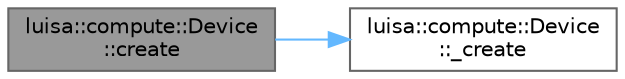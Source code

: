 digraph "luisa::compute::Device::create"
{
 // LATEX_PDF_SIZE
  bgcolor="transparent";
  edge [fontname=Helvetica,fontsize=10,labelfontname=Helvetica,labelfontsize=10];
  node [fontname=Helvetica,fontsize=10,shape=box,height=0.2,width=0.4];
  rankdir="LR";
  Node1 [id="Node000001",label="luisa::compute::Device\l::create",height=0.2,width=0.4,color="gray40", fillcolor="grey60", style="filled", fontcolor="black",tooltip=" "];
  Node1 -> Node2 [id="edge1_Node000001_Node000002",color="steelblue1",style="solid",tooltip=" "];
  Node2 [id="Node000002",label="luisa::compute::Device\l::_create",height=0.2,width=0.4,color="grey40", fillcolor="white", style="filled",URL="$classluisa_1_1compute_1_1_device.html#a989b9aac0ea5d2b4e432c05b6fe821f5",tooltip=" "];
}
